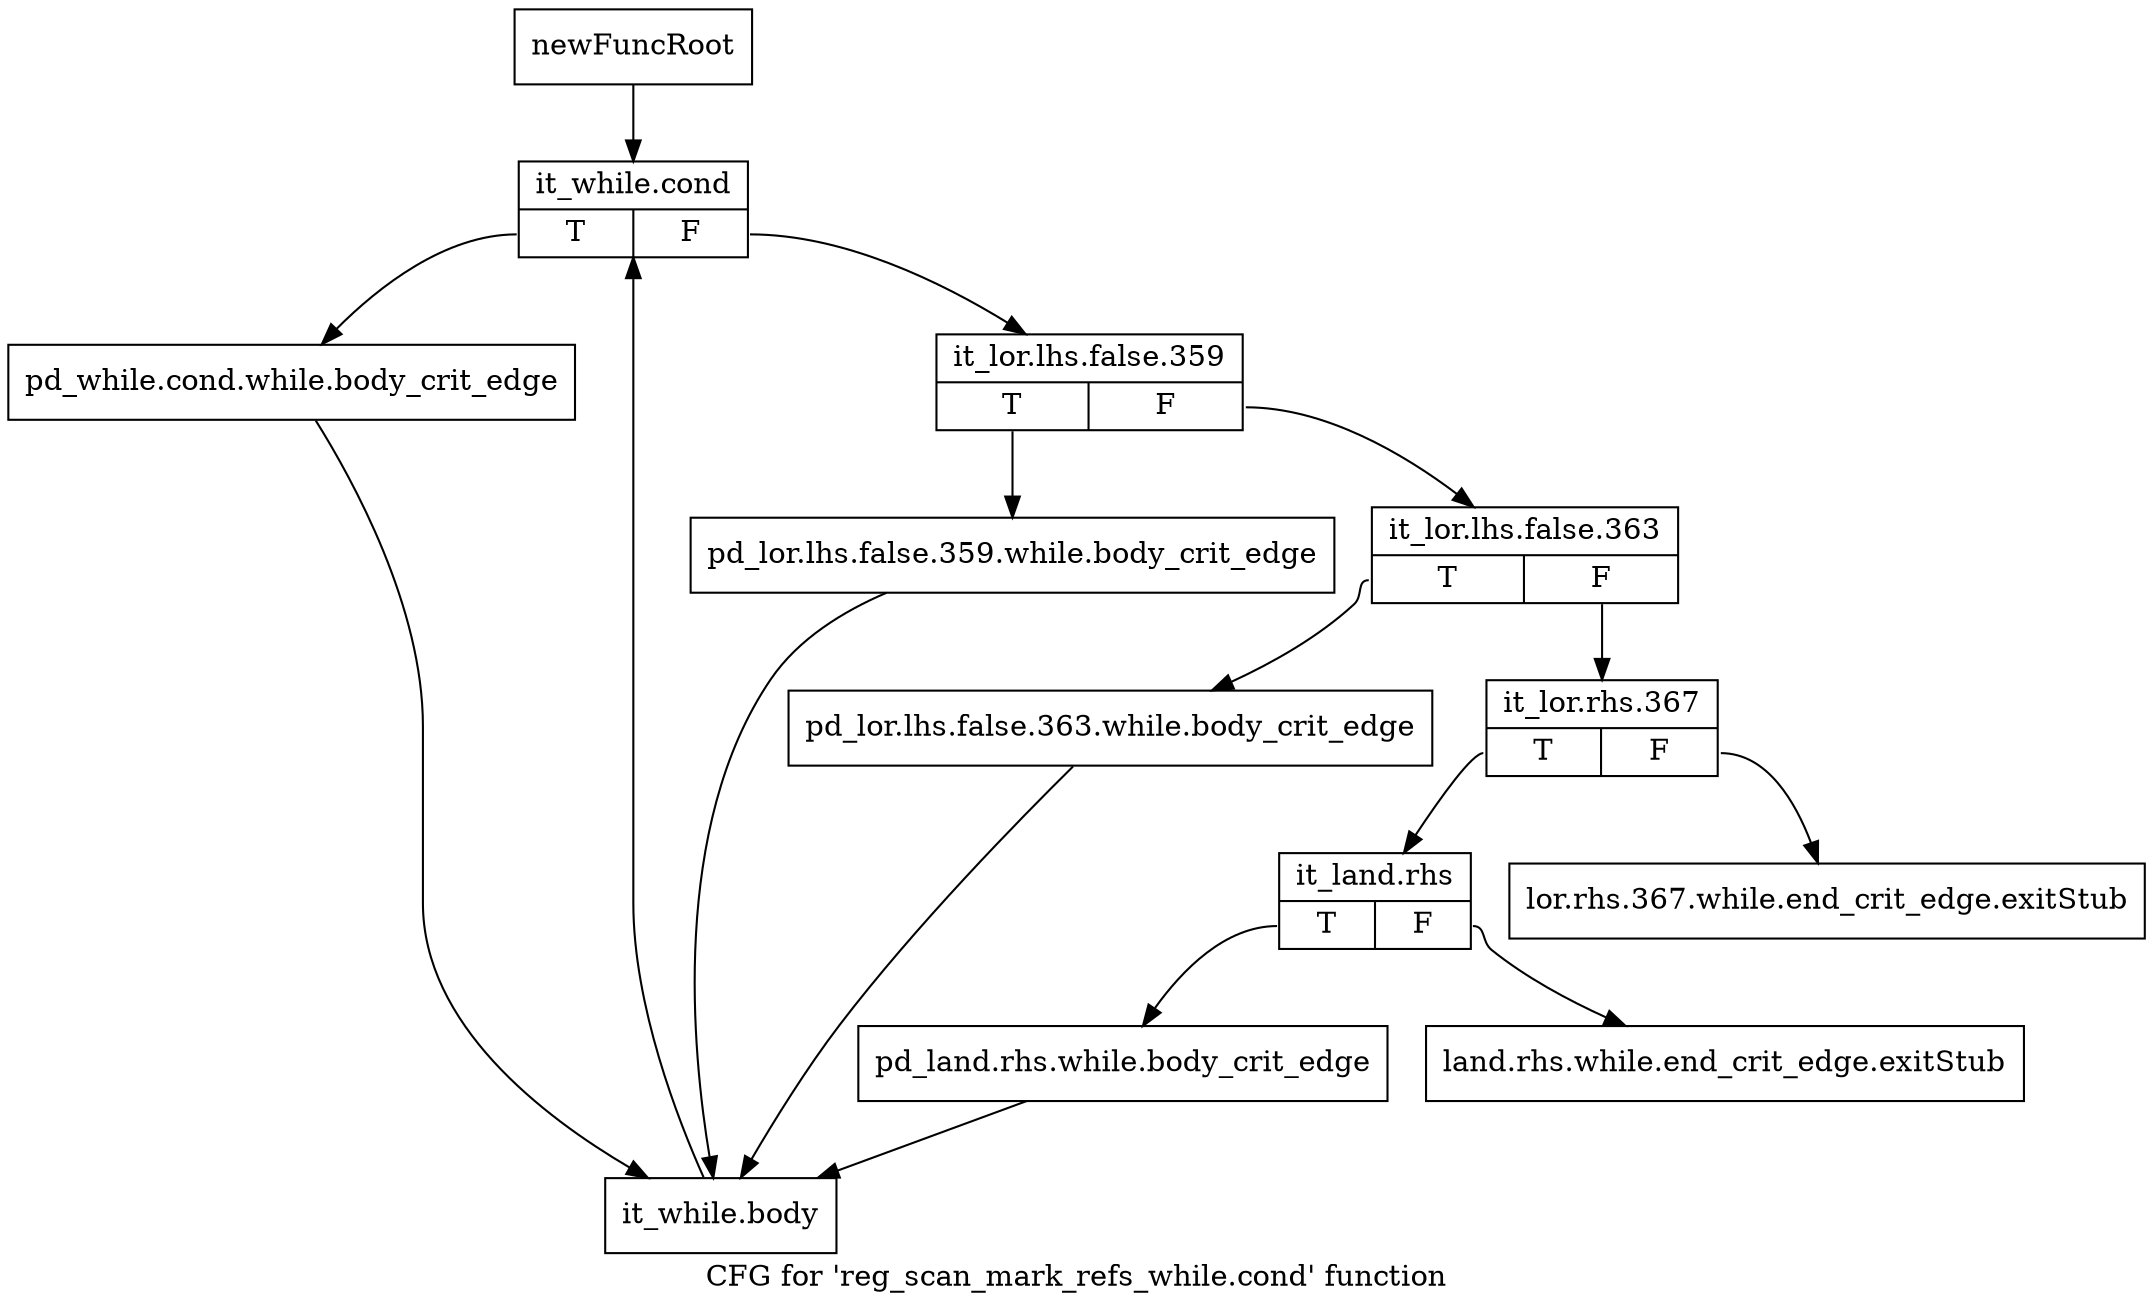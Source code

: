 digraph "CFG for 'reg_scan_mark_refs_while.cond' function" {
	label="CFG for 'reg_scan_mark_refs_while.cond' function";

	Node0xb9af250 [shape=record,label="{newFuncRoot}"];
	Node0xb9af250 -> Node0xb9af340;
	Node0xb9af2a0 [shape=record,label="{lor.rhs.367.while.end_crit_edge.exitStub}"];
	Node0xb9af2f0 [shape=record,label="{land.rhs.while.end_crit_edge.exitStub}"];
	Node0xb9af340 [shape=record,label="{it_while.cond|{<s0>T|<s1>F}}"];
	Node0xb9af340:s0 -> Node0xb9afe20;
	Node0xb9af340:s1 -> Node0xb9afbf0;
	Node0xb9afbf0 [shape=record,label="{it_lor.lhs.false.359|{<s0>T|<s1>F}}"];
	Node0xb9afbf0:s0 -> Node0xb9afdd0;
	Node0xb9afbf0:s1 -> Node0xb9afc40;
	Node0xb9afc40 [shape=record,label="{it_lor.lhs.false.363|{<s0>T|<s1>F}}"];
	Node0xb9afc40:s0 -> Node0xb9afd80;
	Node0xb9afc40:s1 -> Node0xb9afc90;
	Node0xb9afc90 [shape=record,label="{it_lor.rhs.367|{<s0>T|<s1>F}}"];
	Node0xb9afc90:s0 -> Node0xb9afce0;
	Node0xb9afc90:s1 -> Node0xb9af2a0;
	Node0xb9afce0 [shape=record,label="{it_land.rhs|{<s0>T|<s1>F}}"];
	Node0xb9afce0:s0 -> Node0xb9afd30;
	Node0xb9afce0:s1 -> Node0xb9af2f0;
	Node0xb9afd30 [shape=record,label="{pd_land.rhs.while.body_crit_edge}"];
	Node0xb9afd30 -> Node0xb9afe70;
	Node0xb9afd80 [shape=record,label="{pd_lor.lhs.false.363.while.body_crit_edge}"];
	Node0xb9afd80 -> Node0xb9afe70;
	Node0xb9afdd0 [shape=record,label="{pd_lor.lhs.false.359.while.body_crit_edge}"];
	Node0xb9afdd0 -> Node0xb9afe70;
	Node0xb9afe20 [shape=record,label="{pd_while.cond.while.body_crit_edge}"];
	Node0xb9afe20 -> Node0xb9afe70;
	Node0xb9afe70 [shape=record,label="{it_while.body}"];
	Node0xb9afe70 -> Node0xb9af340;
}

